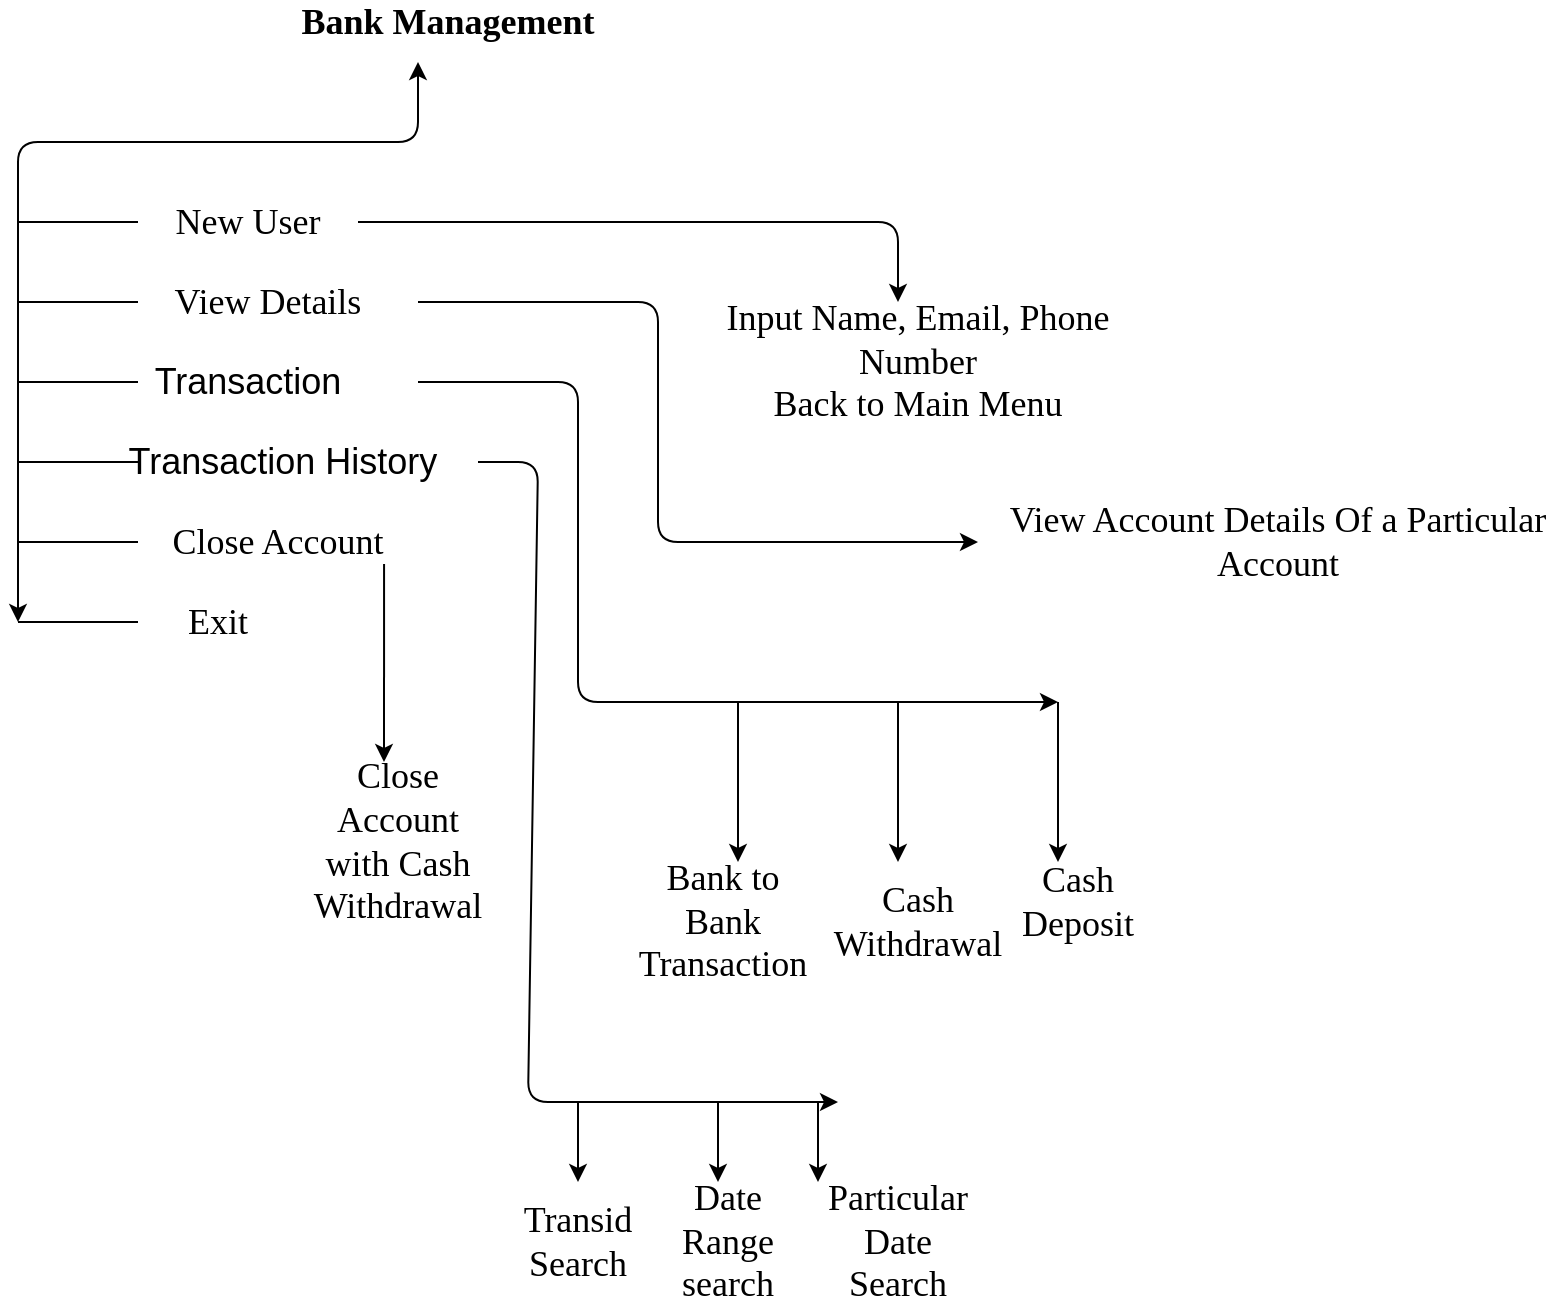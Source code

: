 <mxfile version="13.9.9" type="github"><diagram id="Zq2uqcBOXFkTkcwIjUpp" name="Page-1"><mxGraphModel dx="766" dy="464" grid="1" gridSize="10" guides="1" tooltips="1" connect="1" arrows="1" fold="1" page="1" pageScale="1" pageWidth="850" pageHeight="1100" math="0" shadow="0"><root><mxCell id="0"/><mxCell id="1" parent="0"/><mxCell id="YSGrG_VirMXJCnB1Vq-e-3" value="" style="endArrow=classic;startArrow=classic;html=1;" parent="1" edge="1"><mxGeometry width="50" height="50" relative="1" as="geometry"><mxPoint x="80" y="320" as="sourcePoint"/><mxPoint x="280" y="40" as="targetPoint"/><Array as="points"><mxPoint x="80" y="80"/><mxPoint x="280" y="80"/></Array></mxGeometry></mxCell><mxCell id="YSGrG_VirMXJCnB1Vq-e-4" value="" style="endArrow=none;html=1;" parent="1" target="YSGrG_VirMXJCnB1Vq-e-5" edge="1"><mxGeometry width="50" height="50" relative="1" as="geometry"><mxPoint x="80" y="120" as="sourcePoint"/><mxPoint x="160" y="120" as="targetPoint"/></mxGeometry></mxCell><mxCell id="YSGrG_VirMXJCnB1Vq-e-5" value="&lt;font face=&quot;Comic Sans MS&quot; style=&quot;font-size: 18px&quot;&gt;New User&lt;/font&gt;" style="text;html=1;strokeColor=none;fillColor=none;align=center;verticalAlign=middle;whiteSpace=wrap;rounded=0;" parent="1" vertex="1"><mxGeometry x="140" y="110" width="110" height="20" as="geometry"/></mxCell><mxCell id="YSGrG_VirMXJCnB1Vq-e-6" value="" style="endArrow=none;html=1;" parent="1" target="YSGrG_VirMXJCnB1Vq-e-7" edge="1"><mxGeometry width="50" height="50" relative="1" as="geometry"><mxPoint x="80" y="160" as="sourcePoint"/><mxPoint x="140" y="160" as="targetPoint"/></mxGeometry></mxCell><mxCell id="YSGrG_VirMXJCnB1Vq-e-7" value="&lt;font face=&quot;Comic Sans MS&quot; style=&quot;font-size: 18px&quot;&gt;View Details&lt;/font&gt;" style="text;html=1;strokeColor=none;fillColor=none;align=center;verticalAlign=middle;whiteSpace=wrap;rounded=0;" parent="1" vertex="1"><mxGeometry x="140" y="150" width="130" height="20" as="geometry"/></mxCell><mxCell id="YSGrG_VirMXJCnB1Vq-e-9" value="&lt;span style=&quot;font-size: 18px&quot;&gt;Transaction&lt;/span&gt;" style="text;html=1;strokeColor=none;fillColor=none;align=center;verticalAlign=middle;whiteSpace=wrap;rounded=0;" parent="1" vertex="1"><mxGeometry x="115" y="190" width="160" height="20" as="geometry"/></mxCell><mxCell id="YSGrG_VirMXJCnB1Vq-e-10" value="" style="endArrow=none;html=1;" parent="1" edge="1"><mxGeometry width="50" height="50" relative="1" as="geometry"><mxPoint x="80" y="240" as="sourcePoint"/><mxPoint x="140" y="240" as="targetPoint"/></mxGeometry></mxCell><mxCell id="YSGrG_VirMXJCnB1Vq-e-11" value="&lt;font style=&quot;font-size: 18px&quot;&gt;Transaction History&lt;/font&gt;" style="text;html=1;strokeColor=none;fillColor=none;align=center;verticalAlign=middle;whiteSpace=wrap;rounded=0;" parent="1" vertex="1"><mxGeometry x="115" y="230" width="195" height="20" as="geometry"/></mxCell><mxCell id="EY-JNbbVGOVuzZ7tZDCe-2" value="" style="endArrow=none;html=1;" edge="1" parent="1"><mxGeometry width="50" height="50" relative="1" as="geometry"><mxPoint x="80" y="200" as="sourcePoint"/><mxPoint x="140" y="200" as="targetPoint"/></mxGeometry></mxCell><mxCell id="EY-JNbbVGOVuzZ7tZDCe-3" value="" style="endArrow=none;html=1;" edge="1" parent="1"><mxGeometry width="50" height="50" relative="1" as="geometry"><mxPoint x="80" y="280" as="sourcePoint"/><mxPoint x="140" y="280" as="targetPoint"/></mxGeometry></mxCell><mxCell id="EY-JNbbVGOVuzZ7tZDCe-4" value="Close Account" style="text;html=1;strokeColor=none;fillColor=none;align=center;verticalAlign=middle;whiteSpace=wrap;rounded=0;fontFamily=Comic Sans MS;fontStyle=0;fontSize=18;" vertex="1" parent="1"><mxGeometry x="150" y="270" width="120" height="20" as="geometry"/></mxCell><mxCell id="EY-JNbbVGOVuzZ7tZDCe-6" value="" style="endArrow=none;html=1;fontFamily=Comic Sans MS;fontSize=18;" edge="1" parent="1"><mxGeometry width="50" height="50" relative="1" as="geometry"><mxPoint x="80" y="320" as="sourcePoint"/><mxPoint x="140" y="320" as="targetPoint"/></mxGeometry></mxCell><mxCell id="EY-JNbbVGOVuzZ7tZDCe-7" value="Exit" style="text;html=1;strokeColor=none;fillColor=none;align=center;verticalAlign=middle;whiteSpace=wrap;rounded=0;fontFamily=Comic Sans MS;fontSize=18;" vertex="1" parent="1"><mxGeometry x="160" y="310" width="40" height="20" as="geometry"/></mxCell><mxCell id="EY-JNbbVGOVuzZ7tZDCe-8" value="" style="endArrow=classic;html=1;fontFamily=Comic Sans MS;fontSize=18;exitX=1;exitY=0.5;exitDx=0;exitDy=0;" edge="1" parent="1" source="YSGrG_VirMXJCnB1Vq-e-5"><mxGeometry width="50" height="50" relative="1" as="geometry"><mxPoint x="250" y="150" as="sourcePoint"/><mxPoint x="520" y="160" as="targetPoint"/><Array as="points"><mxPoint x="520" y="120"/></Array></mxGeometry></mxCell><mxCell id="EY-JNbbVGOVuzZ7tZDCe-9" value="Input Name, Email, Phone Number&lt;br&gt;Back to Main Menu" style="text;html=1;strokeColor=none;fillColor=none;align=center;verticalAlign=middle;whiteSpace=wrap;rounded=0;fontFamily=Comic Sans MS;fontSize=18;" vertex="1" parent="1"><mxGeometry x="425" y="180" width="210" height="20" as="geometry"/></mxCell><mxCell id="EY-JNbbVGOVuzZ7tZDCe-10" value="" style="endArrow=classic;html=1;fontFamily=Comic Sans MS;fontSize=18;" edge="1" parent="1"><mxGeometry width="50" height="50" relative="1" as="geometry"><mxPoint x="280" y="160" as="sourcePoint"/><mxPoint x="560" y="280" as="targetPoint"/><Array as="points"><mxPoint x="400" y="160"/><mxPoint x="400" y="280"/></Array></mxGeometry></mxCell><mxCell id="EY-JNbbVGOVuzZ7tZDCe-11" value="View Account Details Of a Particular Account" style="text;html=1;strokeColor=none;fillColor=none;align=center;verticalAlign=middle;whiteSpace=wrap;rounded=0;fontFamily=Comic Sans MS;fontSize=18;" vertex="1" parent="1"><mxGeometry x="570" y="270" width="280" height="20" as="geometry"/></mxCell><mxCell id="EY-JNbbVGOVuzZ7tZDCe-12" value="" style="endArrow=classic;html=1;fontFamily=Comic Sans MS;fontSize=18;" edge="1" parent="1"><mxGeometry width="50" height="50" relative="1" as="geometry"><mxPoint x="280" y="200" as="sourcePoint"/><mxPoint x="600" y="360" as="targetPoint"/><Array as="points"><mxPoint x="360" y="200"/><mxPoint x="360" y="360"/></Array></mxGeometry></mxCell><mxCell id="EY-JNbbVGOVuzZ7tZDCe-15" value="" style="endArrow=classic;html=1;fontFamily=Comic Sans MS;fontSize=18;" edge="1" parent="1"><mxGeometry width="50" height="50" relative="1" as="geometry"><mxPoint x="440" y="360" as="sourcePoint"/><mxPoint x="440" y="440" as="targetPoint"/></mxGeometry></mxCell><mxCell id="EY-JNbbVGOVuzZ7tZDCe-16" value="" style="endArrow=classic;html=1;fontFamily=Comic Sans MS;fontSize=18;" edge="1" parent="1"><mxGeometry width="50" height="50" relative="1" as="geometry"><mxPoint x="520" y="360" as="sourcePoint"/><mxPoint x="520" y="440" as="targetPoint"/></mxGeometry></mxCell><mxCell id="EY-JNbbVGOVuzZ7tZDCe-17" value="" style="endArrow=classic;html=1;fontFamily=Comic Sans MS;fontSize=18;" edge="1" parent="1"><mxGeometry width="50" height="50" relative="1" as="geometry"><mxPoint x="600" y="360" as="sourcePoint"/><mxPoint x="600" y="440" as="targetPoint"/></mxGeometry></mxCell><mxCell id="EY-JNbbVGOVuzZ7tZDCe-18" value="Bank to Bank Transaction" style="text;html=1;strokeColor=none;fillColor=none;align=center;verticalAlign=middle;whiteSpace=wrap;rounded=0;fontFamily=Comic Sans MS;fontSize=18;" vertex="1" parent="1"><mxGeometry x="410" y="460" width="45" height="20" as="geometry"/></mxCell><mxCell id="EY-JNbbVGOVuzZ7tZDCe-19" value="Cash Withdrawal" style="text;html=1;strokeColor=none;fillColor=none;align=center;verticalAlign=middle;whiteSpace=wrap;rounded=0;fontFamily=Comic Sans MS;fontSize=18;" vertex="1" parent="1"><mxGeometry x="510" y="460" width="40" height="20" as="geometry"/></mxCell><mxCell id="EY-JNbbVGOVuzZ7tZDCe-21" value="Cash Deposit" style="text;html=1;strokeColor=none;fillColor=none;align=center;verticalAlign=middle;whiteSpace=wrap;rounded=0;fontFamily=Comic Sans MS;fontSize=18;" vertex="1" parent="1"><mxGeometry x="590" y="450" width="40" height="20" as="geometry"/></mxCell><mxCell id="EY-JNbbVGOVuzZ7tZDCe-22" value="" style="endArrow=classic;html=1;fontFamily=Comic Sans MS;fontSize=18;exitX=1;exitY=0.5;exitDx=0;exitDy=0;" edge="1" parent="1" source="YSGrG_VirMXJCnB1Vq-e-11"><mxGeometry width="50" height="50" relative="1" as="geometry"><mxPoint x="335" y="240" as="sourcePoint"/><mxPoint x="490" y="560" as="targetPoint"/><Array as="points"><mxPoint x="340" y="240"/><mxPoint x="335" y="560"/></Array></mxGeometry></mxCell><mxCell id="EY-JNbbVGOVuzZ7tZDCe-23" value="" style="endArrow=classic;html=1;fontFamily=Comic Sans MS;fontSize=18;" edge="1" parent="1"><mxGeometry width="50" height="50" relative="1" as="geometry"><mxPoint x="360" y="560" as="sourcePoint"/><mxPoint x="360" y="600" as="targetPoint"/></mxGeometry></mxCell><mxCell id="EY-JNbbVGOVuzZ7tZDCe-24" value="" style="endArrow=classic;html=1;fontFamily=Comic Sans MS;fontSize=18;" edge="1" parent="1"><mxGeometry width="50" height="50" relative="1" as="geometry"><mxPoint x="430" y="560" as="sourcePoint"/><mxPoint x="430" y="600" as="targetPoint"/></mxGeometry></mxCell><mxCell id="EY-JNbbVGOVuzZ7tZDCe-25" value="" style="endArrow=classic;html=1;fontFamily=Comic Sans MS;fontSize=18;" edge="1" parent="1"><mxGeometry width="50" height="50" relative="1" as="geometry"><mxPoint x="480" y="560" as="sourcePoint"/><mxPoint x="480" y="600" as="targetPoint"/></mxGeometry></mxCell><mxCell id="EY-JNbbVGOVuzZ7tZDCe-26" value="Transid Search" style="text;html=1;strokeColor=none;fillColor=none;align=center;verticalAlign=middle;whiteSpace=wrap;rounded=0;fontFamily=Comic Sans MS;fontSize=18;" vertex="1" parent="1"><mxGeometry x="340" y="620" width="40" height="20" as="geometry"/></mxCell><mxCell id="EY-JNbbVGOVuzZ7tZDCe-27" value="Date Range search" style="text;html=1;strokeColor=none;fillColor=none;align=center;verticalAlign=middle;whiteSpace=wrap;rounded=0;fontFamily=Comic Sans MS;fontSize=18;" vertex="1" parent="1"><mxGeometry x="415" y="620" width="40" height="20" as="geometry"/></mxCell><mxCell id="EY-JNbbVGOVuzZ7tZDCe-28" value="Particular Date Search" style="text;html=1;strokeColor=none;fillColor=none;align=center;verticalAlign=middle;whiteSpace=wrap;rounded=0;fontFamily=Comic Sans MS;fontSize=18;" vertex="1" parent="1"><mxGeometry x="500" y="620" width="40" height="20" as="geometry"/></mxCell><mxCell id="EY-JNbbVGOVuzZ7tZDCe-29" value="" style="endArrow=classic;html=1;fontFamily=Comic Sans MS;fontSize=18;exitX=0.942;exitY=1.05;exitDx=0;exitDy=0;exitPerimeter=0;" edge="1" parent="1" source="EY-JNbbVGOVuzZ7tZDCe-4"><mxGeometry width="50" height="50" relative="1" as="geometry"><mxPoint x="250" y="350" as="sourcePoint"/><mxPoint x="263" y="390" as="targetPoint"/></mxGeometry></mxCell><mxCell id="EY-JNbbVGOVuzZ7tZDCe-30" value="Close Account with Cash Withdrawal" style="text;html=1;strokeColor=none;fillColor=none;align=center;verticalAlign=middle;whiteSpace=wrap;rounded=0;fontFamily=Comic Sans MS;fontSize=18;" vertex="1" parent="1"><mxGeometry x="250" y="420" width="40" height="20" as="geometry"/></mxCell><mxCell id="EY-JNbbVGOVuzZ7tZDCe-32" value="&lt;b&gt;Bank Management&lt;/b&gt;" style="text;html=1;strokeColor=none;fillColor=none;align=center;verticalAlign=middle;whiteSpace=wrap;rounded=0;fontFamily=Comic Sans MS;fontSize=18;" vertex="1" parent="1"><mxGeometry x="190" y="10" width="210" height="20" as="geometry"/></mxCell></root></mxGraphModel></diagram></mxfile>